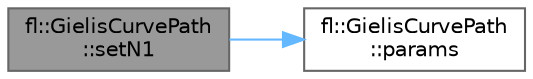 digraph "fl::GielisCurvePath::setN1"
{
 // INTERACTIVE_SVG=YES
 // LATEX_PDF_SIZE
  bgcolor="transparent";
  edge [fontname=Helvetica,fontsize=10,labelfontname=Helvetica,labelfontsize=10];
  node [fontname=Helvetica,fontsize=10,shape=box,height=0.2,width=0.4];
  rankdir="LR";
  Node1 [id="Node000001",label="fl::GielisCurvePath\l::setN1",height=0.2,width=0.4,color="gray40", fillcolor="grey60", style="filled", fontcolor="black",tooltip=" "];
  Node1 -> Node2 [id="edge1_Node000001_Node000002",color="steelblue1",style="solid",tooltip=" "];
  Node2 [id="Node000002",label="fl::GielisCurvePath\l::params",height=0.2,width=0.4,color="grey40", fillcolor="white", style="filled",URL="$d1/d9f/classfl_1_1_gielis_curve_path_a2b7ba07157581b55325f5d205c14b60d.html#a2b7ba07157581b55325f5d205c14b60d",tooltip=" "];
}
